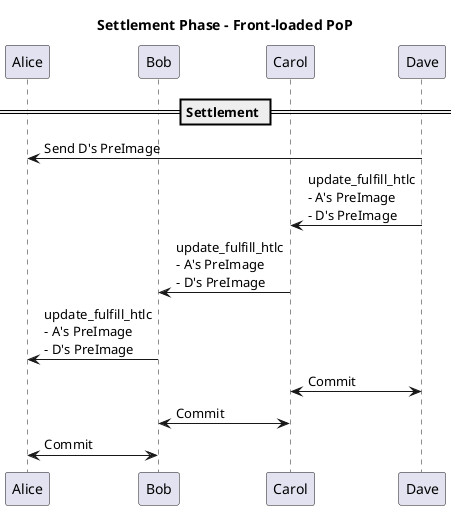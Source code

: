 @startuml
title Settlement Phase - Front-loaded PoP
participant Alice
participant Bob
participant Carol
participant Dave

== Settlement ==

Dave -> Alice: Send D's PreImage

Dave -> Carol: update_fulfill_htlc\n- A's PreImage\n- D's PreImage
Carol -> Bob: update_fulfill_htlc\n- A's PreImage\n- D's PreImage
Bob -> Alice: update_fulfill_htlc\n- A's PreImage\n- D's PreImage

Dave <-> Carol: Commit
Carol <-> Bob: Commit
Bob <-> Alice: Commit

@enduml
